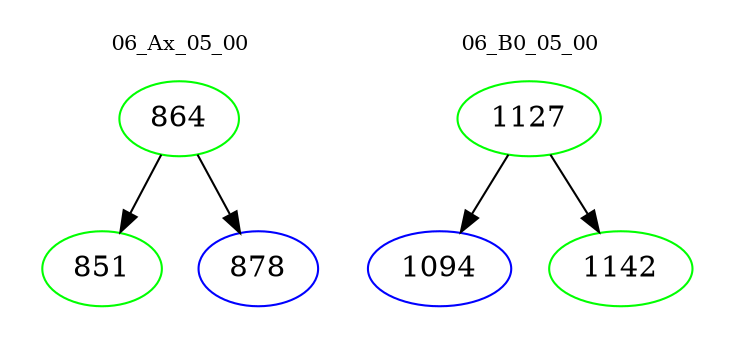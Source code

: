 digraph{
subgraph cluster_0 {
color = white
label = "06_Ax_05_00";
fontsize=10;
T0_864 [label="864", color="green"]
T0_864 -> T0_851 [color="black"]
T0_851 [label="851", color="green"]
T0_864 -> T0_878 [color="black"]
T0_878 [label="878", color="blue"]
}
subgraph cluster_1 {
color = white
label = "06_B0_05_00";
fontsize=10;
T1_1127 [label="1127", color="green"]
T1_1127 -> T1_1094 [color="black"]
T1_1094 [label="1094", color="blue"]
T1_1127 -> T1_1142 [color="black"]
T1_1142 [label="1142", color="green"]
}
}
